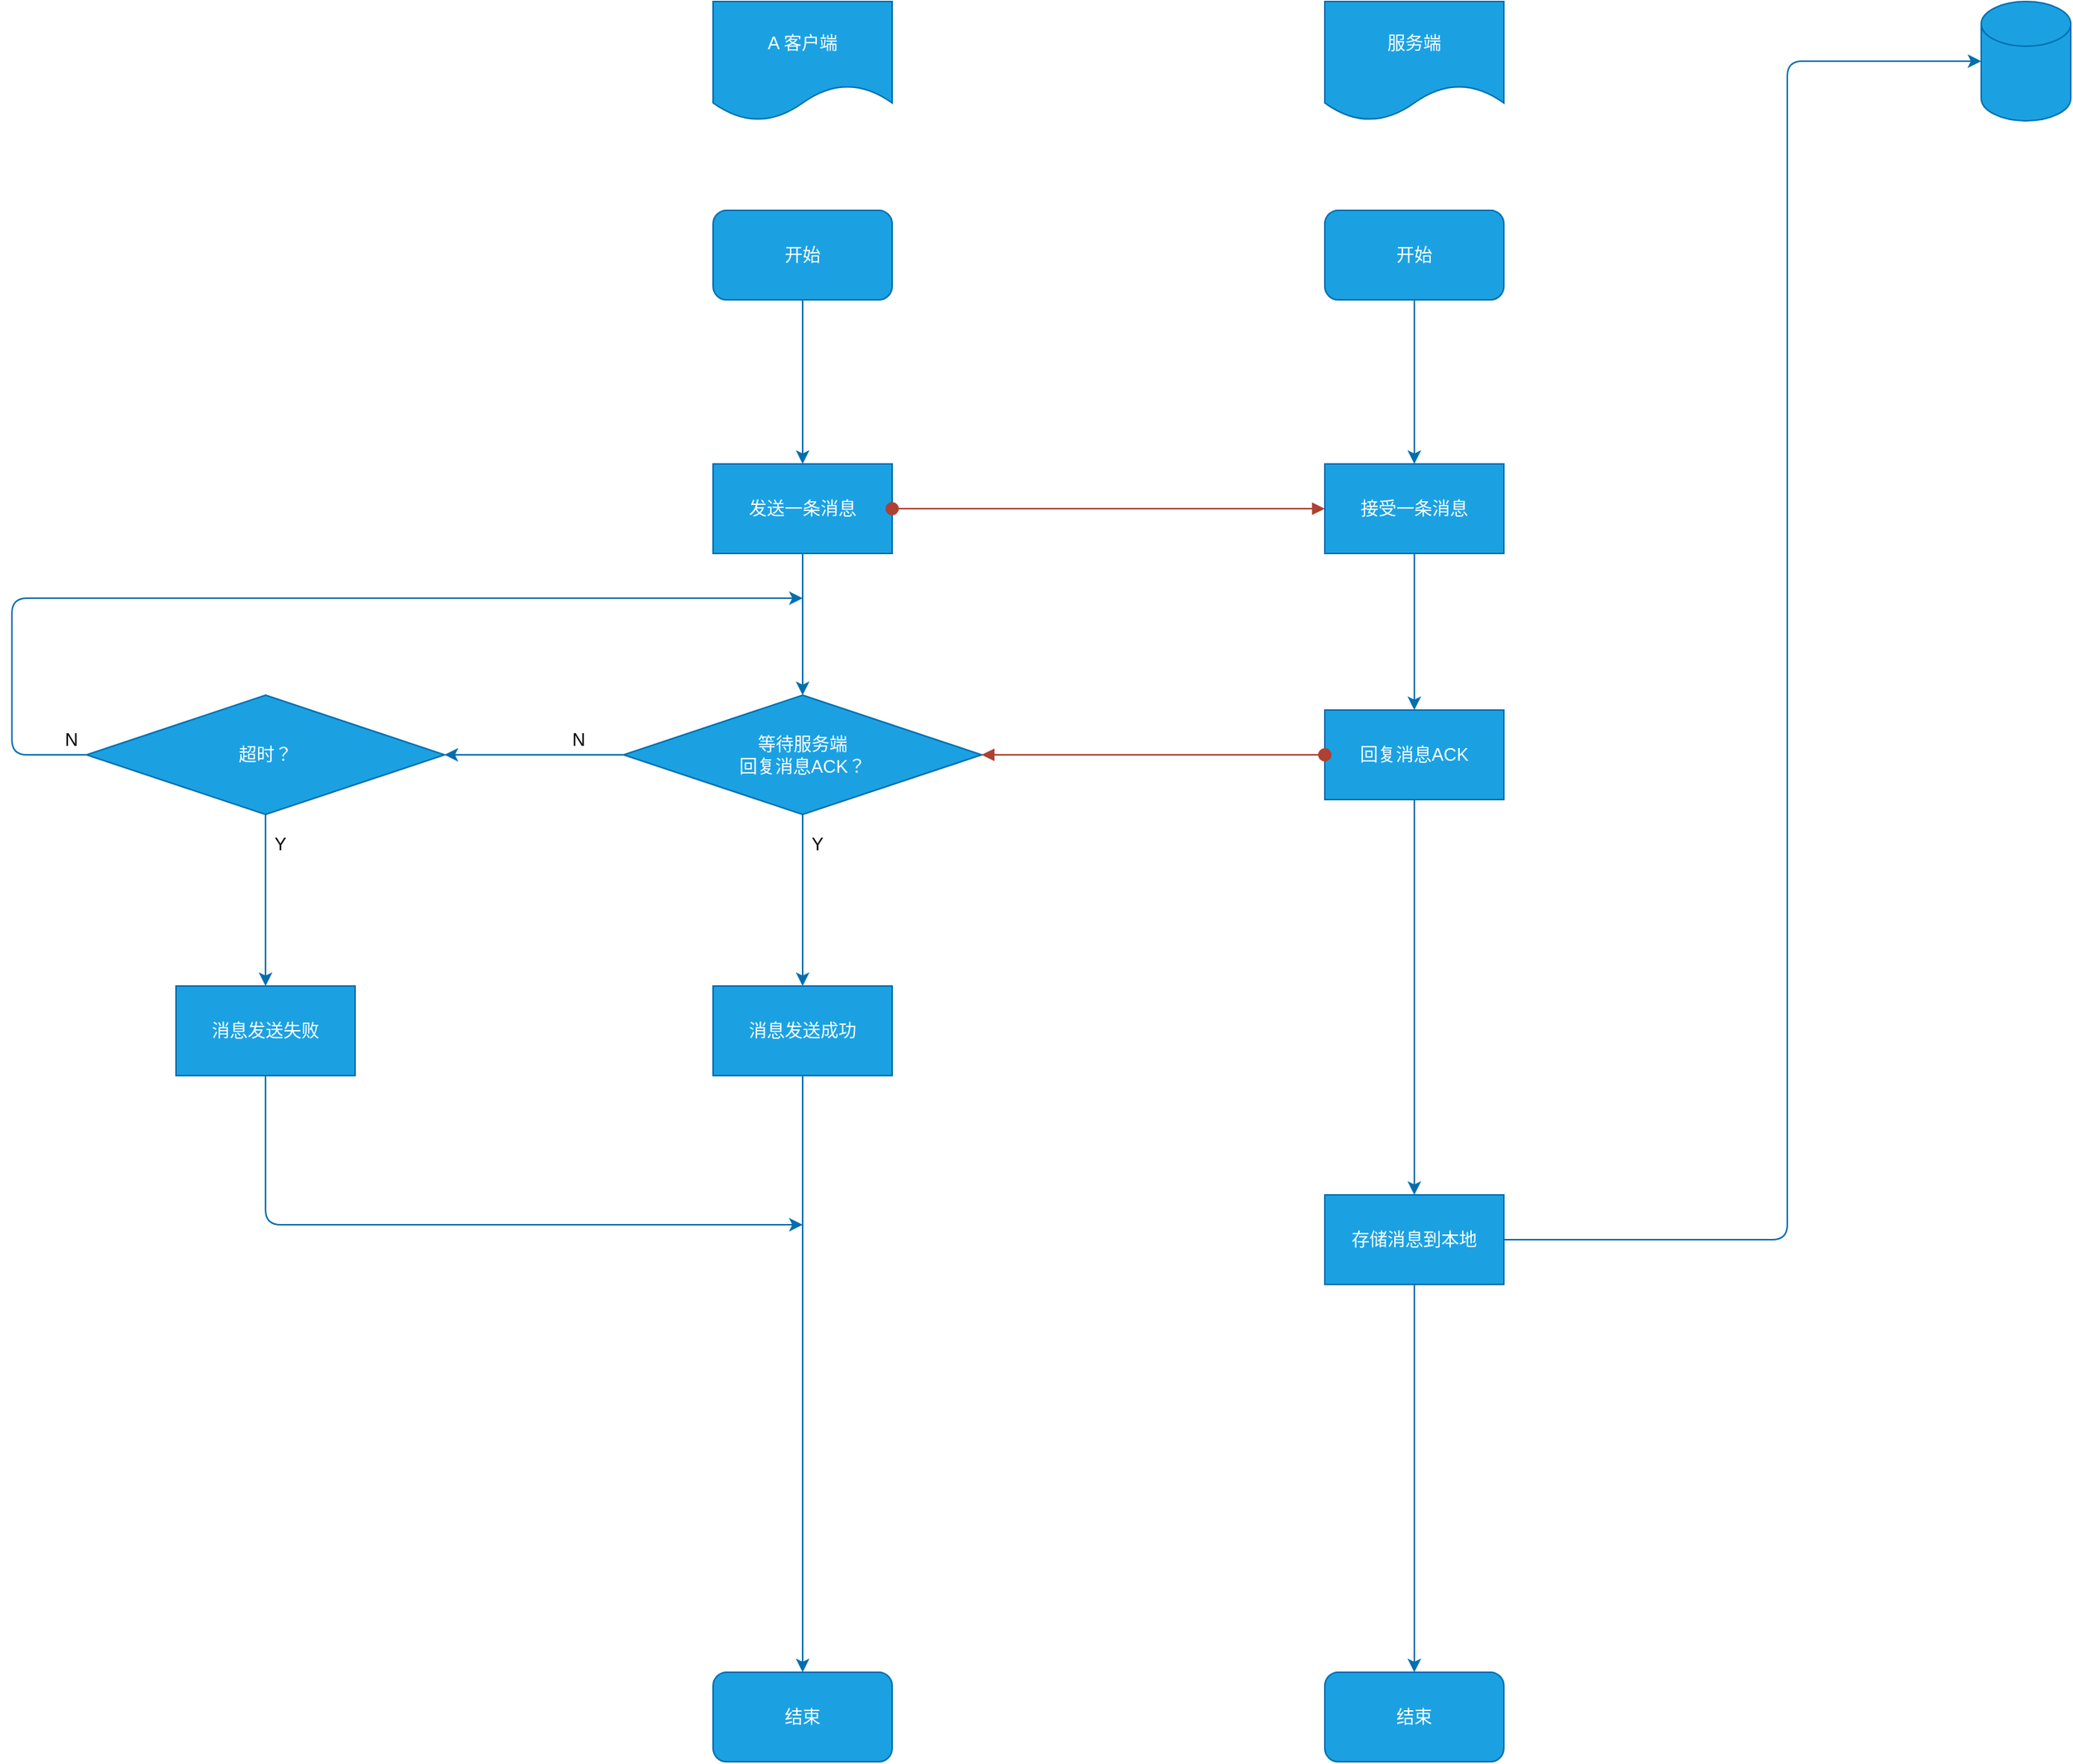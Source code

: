 <mxfile>
    <diagram id="IIWFtPdaXvQrLfp2tpec" name="第 1 页">
        <mxGraphModel dx="3721" dy="883" grid="1" gridSize="10" guides="1" tooltips="1" connect="1" arrows="1" fold="1" page="1" pageScale="1" pageWidth="827" pageHeight="1169" background="#ffffff" math="0" shadow="0">
            <root>
                <mxCell id="0"/>
                <mxCell id="1" parent="0"/>
                <mxCell id="12" value="A 客户端" style="shape=document;whiteSpace=wrap;html=1;boundedLbl=1;fontColor=#ffffff;fillColor=#1ba1e2;strokeColor=#006EAF;" parent="1" vertex="1">
                    <mxGeometry x="80" y="40" width="120" height="80" as="geometry"/>
                </mxCell>
                <mxCell id="13" value="服务端" style="shape=document;whiteSpace=wrap;html=1;boundedLbl=1;fontColor=#ffffff;fillColor=#1ba1e2;strokeColor=#006EAF;" parent="1" vertex="1">
                    <mxGeometry x="490" y="40" width="120" height="80" as="geometry"/>
                </mxCell>
                <mxCell id="15" value="开始" style="rounded=1;whiteSpace=wrap;html=1;fontColor=#ffffff;fillColor=#1ba1e2;strokeColor=#006EAF;" parent="1" vertex="1">
                    <mxGeometry x="80" y="180" width="120" height="60" as="geometry"/>
                </mxCell>
                <mxCell id="16" value="开始" style="rounded=1;whiteSpace=wrap;html=1;fontColor=#ffffff;fillColor=#1ba1e2;strokeColor=#006EAF;" parent="1" vertex="1">
                    <mxGeometry x="490" y="180" width="120" height="60" as="geometry"/>
                </mxCell>
                <mxCell id="18" value="发送一条消息" style="rounded=0;whiteSpace=wrap;html=1;fontColor=#ffffff;fillColor=#1ba1e2;strokeColor=#006EAF;" parent="1" vertex="1">
                    <mxGeometry x="80" y="350" width="120" height="60" as="geometry"/>
                </mxCell>
                <mxCell id="19" value="" style="endArrow=classic;html=1;fontColor=#000000;fillColor=#1ba1e2;strokeColor=#006EAF;exitX=0.5;exitY=1;exitDx=0;exitDy=0;entryX=0.5;entryY=0;entryDx=0;entryDy=0;" parent="1" source="15" target="18" edge="1">
                    <mxGeometry width="50" height="50" relative="1" as="geometry">
                        <mxPoint x="460" y="410" as="sourcePoint"/>
                        <mxPoint x="510" y="360" as="targetPoint"/>
                    </mxGeometry>
                </mxCell>
                <mxCell id="20" value="接受一条消息" style="rounded=0;whiteSpace=wrap;html=1;fontColor=#ffffff;fillColor=#1ba1e2;strokeColor=#006EAF;" parent="1" vertex="1">
                    <mxGeometry x="490" y="350" width="120" height="60" as="geometry"/>
                </mxCell>
                <mxCell id="21" value="" style="endArrow=classic;html=1;fontColor=#000000;fillColor=#1ba1e2;strokeColor=#006EAF;exitX=0.5;exitY=1;exitDx=0;exitDy=0;entryX=0.5;entryY=0;entryDx=0;entryDy=0;" parent="1" source="16" target="20" edge="1">
                    <mxGeometry width="50" height="50" relative="1" as="geometry">
                        <mxPoint x="460" y="410" as="sourcePoint"/>
                        <mxPoint x="510" y="360" as="targetPoint"/>
                    </mxGeometry>
                </mxCell>
                <mxCell id="22" value="" style="html=1;verticalAlign=bottom;startArrow=oval;startFill=1;endArrow=block;startSize=8;fontColor=#000000;fillColor=#fad9d5;strokeColor=#ae4132;exitX=1;exitY=0.5;exitDx=0;exitDy=0;" parent="1" source="18" edge="1">
                    <mxGeometry width="60" relative="1" as="geometry">
                        <mxPoint x="460" y="380" as="sourcePoint"/>
                        <mxPoint x="490" y="380" as="targetPoint"/>
                    </mxGeometry>
                </mxCell>
                <mxCell id="23" value="等待服务端&lt;br&gt;回复消息ACK？" style="rhombus;whiteSpace=wrap;html=1;fontColor=#ffffff;fillColor=#1ba1e2;strokeColor=#006EAF;" parent="1" vertex="1">
                    <mxGeometry x="20" y="505" width="240" height="80" as="geometry"/>
                </mxCell>
                <mxCell id="24" value="" style="endArrow=classic;html=1;fontColor=#000000;fillColor=#1ba1e2;strokeColor=#006EAF;exitX=0.5;exitY=1;exitDx=0;exitDy=0;" parent="1" source="18" target="23" edge="1">
                    <mxGeometry width="50" height="50" relative="1" as="geometry">
                        <mxPoint x="460" y="510" as="sourcePoint"/>
                        <mxPoint x="510" y="460" as="targetPoint"/>
                    </mxGeometry>
                </mxCell>
                <mxCell id="25" value="超时？" style="rhombus;whiteSpace=wrap;html=1;fontColor=#ffffff;fillColor=#1ba1e2;strokeColor=#006EAF;" parent="1" vertex="1">
                    <mxGeometry x="-340" y="505" width="240" height="80" as="geometry"/>
                </mxCell>
                <mxCell id="26" value="" style="endArrow=classic;html=1;fontColor=#000000;fillColor=#1ba1e2;strokeColor=#006EAF;entryX=1;entryY=0.5;entryDx=0;entryDy=0;exitX=0;exitY=0.5;exitDx=0;exitDy=0;" parent="1" source="23" target="25" edge="1">
                    <mxGeometry width="50" height="50" relative="1" as="geometry">
                        <mxPoint x="460" y="610" as="sourcePoint"/>
                        <mxPoint x="510" y="560" as="targetPoint"/>
                    </mxGeometry>
                </mxCell>
                <mxCell id="27" value="消息发送失败" style="rounded=0;whiteSpace=wrap;html=1;fontColor=#ffffff;fillColor=#1ba1e2;strokeColor=#006EAF;" parent="1" vertex="1">
                    <mxGeometry x="-280" y="700" width="120" height="60" as="geometry"/>
                </mxCell>
                <mxCell id="28" value="" style="endArrow=classic;html=1;fontColor=#000000;fillColor=#1ba1e2;strokeColor=#006EAF;exitX=0.5;exitY=1;exitDx=0;exitDy=0;entryX=0.5;entryY=0;entryDx=0;entryDy=0;" parent="1" source="25" target="27" edge="1">
                    <mxGeometry width="50" height="50" relative="1" as="geometry">
                        <mxPoint x="460" y="710" as="sourcePoint"/>
                        <mxPoint x="510" y="660" as="targetPoint"/>
                    </mxGeometry>
                </mxCell>
                <mxCell id="29" value="消息发送成功" style="rounded=0;whiteSpace=wrap;html=1;fontColor=#ffffff;fillColor=#1ba1e2;strokeColor=#006EAF;" parent="1" vertex="1">
                    <mxGeometry x="80" y="700" width="120" height="60" as="geometry"/>
                </mxCell>
                <mxCell id="30" value="" style="endArrow=classic;html=1;fontColor=#000000;fillColor=#1ba1e2;strokeColor=#006EAF;exitX=0;exitY=0.5;exitDx=0;exitDy=0;" parent="1" source="25" edge="1">
                    <mxGeometry width="50" height="50" relative="1" as="geometry">
                        <mxPoint x="460" y="710" as="sourcePoint"/>
                        <mxPoint x="140" y="440" as="targetPoint"/>
                        <Array as="points">
                            <mxPoint x="-390" y="545"/>
                            <mxPoint x="-390" y="440"/>
                        </Array>
                    </mxGeometry>
                </mxCell>
                <mxCell id="31" value="" style="endArrow=classic;html=1;fontColor=#000000;fillColor=#1ba1e2;strokeColor=#006EAF;exitX=0.5;exitY=1;exitDx=0;exitDy=0;" parent="1" source="23" target="29" edge="1">
                    <mxGeometry width="50" height="50" relative="1" as="geometry">
                        <mxPoint x="460" y="710" as="sourcePoint"/>
                        <mxPoint x="510" y="660" as="targetPoint"/>
                    </mxGeometry>
                </mxCell>
                <mxCell id="32" value="结束" style="rounded=1;whiteSpace=wrap;html=1;fontColor=#ffffff;fillColor=#1ba1e2;strokeColor=#006EAF;" parent="1" vertex="1">
                    <mxGeometry x="80" y="1160" width="120" height="60" as="geometry"/>
                </mxCell>
                <mxCell id="33" value="" style="endArrow=classic;html=1;fontColor=#000000;fillColor=#1ba1e2;strokeColor=#006EAF;exitX=0.5;exitY=1;exitDx=0;exitDy=0;entryX=0.5;entryY=0;entryDx=0;entryDy=0;" parent="1" source="29" target="32" edge="1">
                    <mxGeometry width="50" height="50" relative="1" as="geometry">
                        <mxPoint x="460" y="810" as="sourcePoint"/>
                        <mxPoint x="510" y="760" as="targetPoint"/>
                    </mxGeometry>
                </mxCell>
                <mxCell id="34" value="" style="endArrow=classic;html=1;fontColor=#000000;fillColor=#1ba1e2;strokeColor=#006EAF;exitX=0.5;exitY=1;exitDx=0;exitDy=0;" parent="1" source="27" edge="1">
                    <mxGeometry width="50" height="50" relative="1" as="geometry">
                        <mxPoint x="460" y="1010" as="sourcePoint"/>
                        <mxPoint x="140" y="860" as="targetPoint"/>
                        <Array as="points">
                            <mxPoint x="-220" y="860"/>
                        </Array>
                    </mxGeometry>
                </mxCell>
                <mxCell id="35" value="Y" style="text;html=1;strokeColor=none;fillColor=none;align=center;verticalAlign=middle;whiteSpace=wrap;rounded=0;fontColor=#000000;" parent="1" vertex="1">
                    <mxGeometry x="120" y="590" width="60" height="30" as="geometry"/>
                </mxCell>
                <mxCell id="36" value="N" style="text;html=1;strokeColor=none;fillColor=none;align=center;verticalAlign=middle;whiteSpace=wrap;rounded=0;fontColor=#000000;" parent="1" vertex="1">
                    <mxGeometry x="-40" y="520" width="60" height="30" as="geometry"/>
                </mxCell>
                <mxCell id="37" value="Y" style="text;html=1;strokeColor=none;fillColor=none;align=center;verticalAlign=middle;whiteSpace=wrap;rounded=0;fontColor=#000000;" parent="1" vertex="1">
                    <mxGeometry x="-240" y="590" width="60" height="30" as="geometry"/>
                </mxCell>
                <mxCell id="38" value="N" style="text;html=1;strokeColor=none;fillColor=none;align=center;verticalAlign=middle;whiteSpace=wrap;rounded=0;fontColor=#000000;" parent="1" vertex="1">
                    <mxGeometry x="-380" y="520" width="60" height="30" as="geometry"/>
                </mxCell>
                <mxCell id="40" value="回复消息ACK" style="rounded=0;whiteSpace=wrap;html=1;fontColor=#ffffff;fillColor=#1ba1e2;strokeColor=#006EAF;" parent="1" vertex="1">
                    <mxGeometry x="490" y="515" width="120" height="60" as="geometry"/>
                </mxCell>
                <mxCell id="41" value="" style="endArrow=classic;html=1;fontColor=#000000;fillColor=#1ba1e2;strokeColor=#006EAF;exitX=0.5;exitY=1;exitDx=0;exitDy=0;entryX=0.5;entryY=0;entryDx=0;entryDy=0;" parent="1" source="20" target="40" edge="1">
                    <mxGeometry width="50" height="50" relative="1" as="geometry">
                        <mxPoint x="460" y="500" as="sourcePoint"/>
                        <mxPoint x="510" y="450" as="targetPoint"/>
                    </mxGeometry>
                </mxCell>
                <mxCell id="42" value="" style="html=1;verticalAlign=bottom;startArrow=oval;startFill=1;endArrow=block;startSize=8;fontColor=#000000;fillColor=#fad9d5;strokeColor=#ae4132;exitX=0;exitY=0.5;exitDx=0;exitDy=0;entryX=1;entryY=0.5;entryDx=0;entryDy=0;" parent="1" source="40" target="23" edge="1">
                    <mxGeometry width="60" relative="1" as="geometry">
                        <mxPoint x="210" y="390" as="sourcePoint"/>
                        <mxPoint x="500" y="390" as="targetPoint"/>
                    </mxGeometry>
                </mxCell>
                <mxCell id="43" value="" style="endArrow=classic;html=1;fontColor=#000000;fillColor=#1ba1e2;strokeColor=#006EAF;exitX=0.5;exitY=1;exitDx=0;exitDy=0;entryX=0.5;entryY=0;entryDx=0;entryDy=0;" parent="1" source="40" target="48" edge="1">
                    <mxGeometry width="50" height="50" relative="1" as="geometry">
                        <mxPoint x="460" y="610" as="sourcePoint"/>
                        <mxPoint x="550" y="690" as="targetPoint"/>
                    </mxGeometry>
                </mxCell>
                <mxCell id="48" value="存储消息到本地" style="rounded=0;whiteSpace=wrap;html=1;fontColor=#ffffff;fillColor=#1ba1e2;strokeColor=#006EAF;" parent="1" vertex="1">
                    <mxGeometry x="490" y="840" width="120" height="60" as="geometry"/>
                </mxCell>
                <mxCell id="61" value="结束" style="rounded=1;whiteSpace=wrap;html=1;fillColor=#1ba1e2;fontColor=#ffffff;strokeColor=#006EAF;" parent="1" vertex="1">
                    <mxGeometry x="490" y="1160" width="120" height="60" as="geometry"/>
                </mxCell>
                <mxCell id="62" value="" style="endArrow=classic;html=1;exitX=0.5;exitY=1;exitDx=0;exitDy=0;entryX=0.5;entryY=0;entryDx=0;entryDy=0;fillColor=#1ba1e2;strokeColor=#006EAF;" parent="1" source="48" target="61" edge="1">
                    <mxGeometry width="50" height="50" relative="1" as="geometry">
                        <mxPoint x="680" y="880" as="sourcePoint"/>
                        <mxPoint x="730" y="830" as="targetPoint"/>
                    </mxGeometry>
                </mxCell>
                <mxCell id="63" value="" style="shape=cylinder3;whiteSpace=wrap;html=1;boundedLbl=1;backgroundOutline=1;size=15;fillColor=#1ba1e2;fontColor=#ffffff;strokeColor=#006EAF;" vertex="1" parent="1">
                    <mxGeometry x="930" y="40" width="60" height="80" as="geometry"/>
                </mxCell>
                <mxCell id="64" value="" style="endArrow=classic;html=1;exitX=1;exitY=0.5;exitDx=0;exitDy=0;entryX=0;entryY=0.5;entryDx=0;entryDy=0;entryPerimeter=0;fillColor=#1ba1e2;strokeColor=#006EAF;" edge="1" parent="1" source="48" target="63">
                    <mxGeometry width="50" height="50" relative="1" as="geometry">
                        <mxPoint x="190" y="770" as="sourcePoint"/>
                        <mxPoint x="240" y="720" as="targetPoint"/>
                        <Array as="points">
                            <mxPoint x="800" y="870"/>
                            <mxPoint x="800" y="80"/>
                        </Array>
                    </mxGeometry>
                </mxCell>
            </root>
        </mxGraphModel>
    </diagram>
</mxfile>